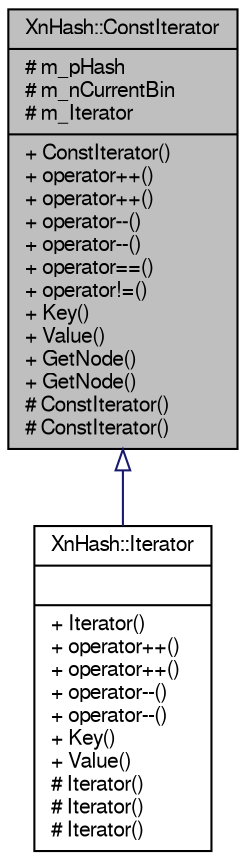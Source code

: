 digraph G
{
  edge [fontname="FreeSans",fontsize="10",labelfontname="FreeSans",labelfontsize="10"];
  node [fontname="FreeSans",fontsize="10",shape=record];
  Node1 [label="{XnHash::ConstIterator\n|# m_pHash\l# m_nCurrentBin\l# m_Iterator\l|+ ConstIterator()\l+ operator++()\l+ operator++()\l+ operator--()\l+ operator--()\l+ operator==()\l+ operator!=()\l+ Key()\l+ Value()\l+ GetNode()\l+ GetNode()\l# ConstIterator()\l# ConstIterator()\l}",height=0.2,width=0.4,color="black", fillcolor="grey75", style="filled" fontcolor="black"];
  Node1 -> Node2 [dir=back,color="midnightblue",fontsize="10",style="solid",arrowtail="empty",fontname="FreeSans"];
  Node2 [label="{XnHash::Iterator\n||+ Iterator()\l+ operator++()\l+ operator++()\l+ operator--()\l+ operator--()\l+ Key()\l+ Value()\l# Iterator()\l# Iterator()\l# Iterator()\l}",height=0.2,width=0.4,color="black", fillcolor="white", style="filled",URL="$class_xn_hash_1_1_iterator.html"];
}
